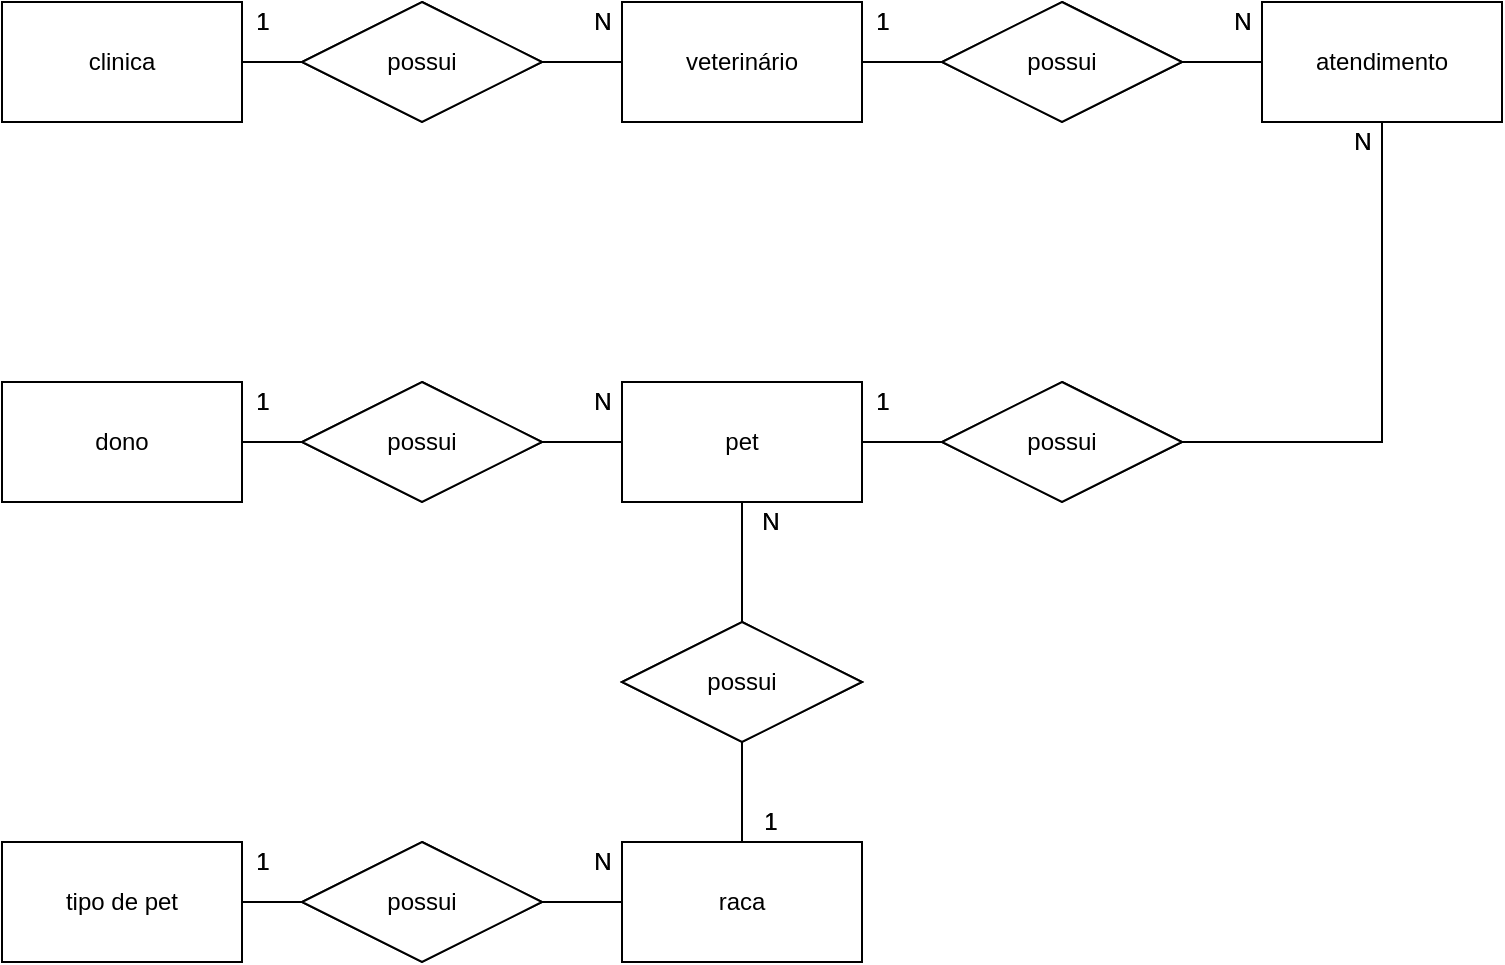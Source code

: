 <mxfile version="14.9.5" type="device" pages="2"><diagram id="a41SxuXv8bcoljL28kjd" name="conceitual"><mxGraphModel dx="868" dy="482" grid="1" gridSize="10" guides="1" tooltips="1" connect="1" arrows="1" fold="1" page="1" pageScale="1" pageWidth="827" pageHeight="1169" math="0" shadow="0"><root><mxCell id="0"/><mxCell id="1" parent="0"/><mxCell id="Oz_i-dEOAv4XKZyj8SQH-8" style="edgeStyle=orthogonalEdgeStyle;rounded=0;orthogonalLoop=1;jettySize=auto;html=1;entryX=0;entryY=0.5;entryDx=0;entryDy=0;endArrow=none;endFill=0;" parent="1" source="Oz_i-dEOAv4XKZyj8SQH-1" target="Oz_i-dEOAv4XKZyj8SQH-3" edge="1"><mxGeometry relative="1" as="geometry"/></mxCell><mxCell id="Oz_i-dEOAv4XKZyj8SQH-1" value="clinica" style="rounded=0;whiteSpace=wrap;html=1;" parent="1" vertex="1"><mxGeometry x="30" y="40" width="120" height="60" as="geometry"/></mxCell><mxCell id="Oz_i-dEOAv4XKZyj8SQH-10" style="edgeStyle=orthogonalEdgeStyle;rounded=0;orthogonalLoop=1;jettySize=auto;html=1;entryX=0;entryY=0.5;entryDx=0;entryDy=0;endArrow=none;endFill=0;" parent="1" source="Oz_i-dEOAv4XKZyj8SQH-2" target="Oz_i-dEOAv4XKZyj8SQH-6" edge="1"><mxGeometry relative="1" as="geometry"/></mxCell><mxCell id="Oz_i-dEOAv4XKZyj8SQH-2" value="veterinário" style="rounded=0;whiteSpace=wrap;html=1;" parent="1" vertex="1"><mxGeometry x="340" y="40" width="120" height="60" as="geometry"/></mxCell><mxCell id="Oz_i-dEOAv4XKZyj8SQH-9" style="edgeStyle=orthogonalEdgeStyle;rounded=0;orthogonalLoop=1;jettySize=auto;html=1;entryX=0;entryY=0.5;entryDx=0;entryDy=0;endArrow=none;endFill=0;" parent="1" source="Oz_i-dEOAv4XKZyj8SQH-3" target="Oz_i-dEOAv4XKZyj8SQH-2" edge="1"><mxGeometry relative="1" as="geometry"/></mxCell><mxCell id="Oz_i-dEOAv4XKZyj8SQH-3" value="possui" style="shape=rhombus;perimeter=rhombusPerimeter;whiteSpace=wrap;html=1;align=center;" parent="1" vertex="1"><mxGeometry x="180" y="40" width="120" height="60" as="geometry"/></mxCell><mxCell id="Oz_i-dEOAv4XKZyj8SQH-32" style="edgeStyle=orthogonalEdgeStyle;rounded=0;orthogonalLoop=1;jettySize=auto;html=1;entryX=1;entryY=0.5;entryDx=0;entryDy=0;endArrow=none;endFill=0;" parent="1" source="Oz_i-dEOAv4XKZyj8SQH-5" target="Oz_i-dEOAv4XKZyj8SQH-12" edge="1"><mxGeometry relative="1" as="geometry"><Array as="points"><mxPoint x="720" y="260"/></Array></mxGeometry></mxCell><mxCell id="Oz_i-dEOAv4XKZyj8SQH-5" value="atendimento" style="rounded=0;whiteSpace=wrap;html=1;" parent="1" vertex="1"><mxGeometry x="660" y="40" width="120" height="60" as="geometry"/></mxCell><mxCell id="Oz_i-dEOAv4XKZyj8SQH-11" style="edgeStyle=orthogonalEdgeStyle;rounded=0;orthogonalLoop=1;jettySize=auto;html=1;entryX=0;entryY=0.5;entryDx=0;entryDy=0;endArrow=none;endFill=0;" parent="1" source="Oz_i-dEOAv4XKZyj8SQH-6" target="Oz_i-dEOAv4XKZyj8SQH-5" edge="1"><mxGeometry relative="1" as="geometry"/></mxCell><mxCell id="Oz_i-dEOAv4XKZyj8SQH-6" value="possui" style="shape=rhombus;perimeter=rhombusPerimeter;whiteSpace=wrap;html=1;align=center;" parent="1" vertex="1"><mxGeometry x="500" y="40" width="120" height="60" as="geometry"/></mxCell><mxCell id="Oz_i-dEOAv4XKZyj8SQH-18" style="edgeStyle=orthogonalEdgeStyle;rounded=0;orthogonalLoop=1;jettySize=auto;html=1;entryX=1;entryY=0.5;entryDx=0;entryDy=0;endArrow=none;endFill=0;" parent="1" source="Oz_i-dEOAv4XKZyj8SQH-12" target="Oz_i-dEOAv4XKZyj8SQH-15" edge="1"><mxGeometry relative="1" as="geometry"/></mxCell><mxCell id="Oz_i-dEOAv4XKZyj8SQH-12" value="possui" style="shape=rhombus;perimeter=rhombusPerimeter;whiteSpace=wrap;html=1;align=center;" parent="1" vertex="1"><mxGeometry x="500" y="230" width="120" height="60" as="geometry"/></mxCell><mxCell id="Oz_i-dEOAv4XKZyj8SQH-19" style="edgeStyle=orthogonalEdgeStyle;rounded=0;orthogonalLoop=1;jettySize=auto;html=1;entryX=1;entryY=0.5;entryDx=0;entryDy=0;endArrow=none;endFill=0;" parent="1" source="Oz_i-dEOAv4XKZyj8SQH-15" target="Oz_i-dEOAv4XKZyj8SQH-17" edge="1"><mxGeometry relative="1" as="geometry"/></mxCell><mxCell id="Oz_i-dEOAv4XKZyj8SQH-31" style="edgeStyle=orthogonalEdgeStyle;rounded=0;orthogonalLoop=1;jettySize=auto;html=1;endArrow=none;endFill=0;" parent="1" source="Oz_i-dEOAv4XKZyj8SQH-15" target="Oz_i-dEOAv4XKZyj8SQH-21" edge="1"><mxGeometry relative="1" as="geometry"/></mxCell><mxCell id="Oz_i-dEOAv4XKZyj8SQH-15" value="pet" style="rounded=0;whiteSpace=wrap;html=1;" parent="1" vertex="1"><mxGeometry x="340" y="230" width="120" height="60" as="geometry"/></mxCell><mxCell id="Oz_i-dEOAv4XKZyj8SQH-16" value="dono" style="rounded=0;whiteSpace=wrap;html=1;" parent="1" vertex="1"><mxGeometry x="30" y="230" width="120" height="60" as="geometry"/></mxCell><mxCell id="Oz_i-dEOAv4XKZyj8SQH-20" value="" style="edgeStyle=orthogonalEdgeStyle;rounded=0;orthogonalLoop=1;jettySize=auto;html=1;endArrow=none;endFill=0;" parent="1" source="Oz_i-dEOAv4XKZyj8SQH-17" target="Oz_i-dEOAv4XKZyj8SQH-16" edge="1"><mxGeometry relative="1" as="geometry"/></mxCell><mxCell id="Oz_i-dEOAv4XKZyj8SQH-17" value="possui" style="shape=rhombus;perimeter=rhombusPerimeter;whiteSpace=wrap;html=1;align=center;" parent="1" vertex="1"><mxGeometry x="180" y="230" width="120" height="60" as="geometry"/></mxCell><mxCell id="Oz_i-dEOAv4XKZyj8SQH-24" style="edgeStyle=orthogonalEdgeStyle;rounded=0;orthogonalLoop=1;jettySize=auto;html=1;entryX=0.5;entryY=0;entryDx=0;entryDy=0;endArrow=none;endFill=0;" parent="1" source="Oz_i-dEOAv4XKZyj8SQH-21" target="Oz_i-dEOAv4XKZyj8SQH-23" edge="1"><mxGeometry relative="1" as="geometry"/></mxCell><mxCell id="Oz_i-dEOAv4XKZyj8SQH-21" value="possui" style="shape=rhombus;perimeter=rhombusPerimeter;whiteSpace=wrap;html=1;align=center;" parent="1" vertex="1"><mxGeometry x="340" y="350" width="120" height="60" as="geometry"/></mxCell><mxCell id="Oz_i-dEOAv4XKZyj8SQH-26" style="edgeStyle=orthogonalEdgeStyle;rounded=0;orthogonalLoop=1;jettySize=auto;html=1;entryX=1;entryY=0.5;entryDx=0;entryDy=0;endArrow=none;endFill=0;" parent="1" source="Oz_i-dEOAv4XKZyj8SQH-23" target="Oz_i-dEOAv4XKZyj8SQH-25" edge="1"><mxGeometry relative="1" as="geometry"/></mxCell><mxCell id="Oz_i-dEOAv4XKZyj8SQH-23" value="raca" style="rounded=0;whiteSpace=wrap;html=1;" parent="1" vertex="1"><mxGeometry x="340" y="460" width="120" height="60" as="geometry"/></mxCell><mxCell id="Oz_i-dEOAv4XKZyj8SQH-28" style="edgeStyle=orthogonalEdgeStyle;rounded=0;orthogonalLoop=1;jettySize=auto;html=1;entryX=1;entryY=0.5;entryDx=0;entryDy=0;endArrow=none;endFill=0;" parent="1" source="Oz_i-dEOAv4XKZyj8SQH-25" target="Oz_i-dEOAv4XKZyj8SQH-27" edge="1"><mxGeometry relative="1" as="geometry"/></mxCell><mxCell id="Oz_i-dEOAv4XKZyj8SQH-25" value="possui" style="shape=rhombus;perimeter=rhombusPerimeter;whiteSpace=wrap;html=1;align=center;" parent="1" vertex="1"><mxGeometry x="180" y="460" width="120" height="60" as="geometry"/></mxCell><mxCell id="Oz_i-dEOAv4XKZyj8SQH-27" value="tipo de pet" style="rounded=0;whiteSpace=wrap;html=1;" parent="1" vertex="1"><mxGeometry x="30" y="460" width="120" height="60" as="geometry"/></mxCell><mxCell id="Oz_i-dEOAv4XKZyj8SQH-29" value="1" style="text;html=1;align=center;verticalAlign=middle;resizable=0;points=[];autosize=1;strokeColor=none;" parent="1" vertex="1"><mxGeometry x="460" y="40" width="20" height="20" as="geometry"/></mxCell><mxCell id="Oz_i-dEOAv4XKZyj8SQH-30" value="N" style="text;html=1;align=center;verticalAlign=middle;resizable=0;points=[];autosize=1;strokeColor=none;" parent="1" vertex="1"><mxGeometry x="640" y="40" width="20" height="20" as="geometry"/></mxCell><mxCell id="Oz_i-dEOAv4XKZyj8SQH-33" value="1" style="text;html=1;align=center;verticalAlign=middle;resizable=0;points=[];autosize=1;strokeColor=none;" parent="1" vertex="1"><mxGeometry x="460" y="230" width="20" height="20" as="geometry"/></mxCell><mxCell id="Oz_i-dEOAv4XKZyj8SQH-34" value="N" style="text;html=1;align=center;verticalAlign=middle;resizable=0;points=[];autosize=1;strokeColor=none;" parent="1" vertex="1"><mxGeometry x="700" y="100" width="20" height="20" as="geometry"/></mxCell><mxCell id="Oz_i-dEOAv4XKZyj8SQH-35" value="1" style="text;html=1;align=center;verticalAlign=middle;resizable=0;points=[];autosize=1;strokeColor=none;" parent="1" vertex="1"><mxGeometry x="150" y="40" width="20" height="20" as="geometry"/></mxCell><mxCell id="Oz_i-dEOAv4XKZyj8SQH-36" value="N" style="text;html=1;align=center;verticalAlign=middle;resizable=0;points=[];autosize=1;strokeColor=none;" parent="1" vertex="1"><mxGeometry x="320" y="40" width="20" height="20" as="geometry"/></mxCell><mxCell id="Oz_i-dEOAv4XKZyj8SQH-37" value="1" style="text;html=1;align=center;verticalAlign=middle;resizable=0;points=[];autosize=1;strokeColor=none;" parent="1" vertex="1"><mxGeometry x="150" y="230" width="20" height="20" as="geometry"/></mxCell><mxCell id="Oz_i-dEOAv4XKZyj8SQH-38" value="N" style="text;html=1;align=center;verticalAlign=middle;resizable=0;points=[];autosize=1;strokeColor=none;" parent="1" vertex="1"><mxGeometry x="320" y="230" width="20" height="20" as="geometry"/></mxCell><mxCell id="Oz_i-dEOAv4XKZyj8SQH-39" value="N" style="text;html=1;align=center;verticalAlign=middle;resizable=0;points=[];autosize=1;strokeColor=none;" parent="1" vertex="1"><mxGeometry x="404" y="290" width="20" height="20" as="geometry"/></mxCell><mxCell id="Oz_i-dEOAv4XKZyj8SQH-40" value="1" style="text;html=1;align=center;verticalAlign=middle;resizable=0;points=[];autosize=1;strokeColor=none;" parent="1" vertex="1"><mxGeometry x="404" y="440" width="20" height="20" as="geometry"/></mxCell><mxCell id="Oz_i-dEOAv4XKZyj8SQH-41" value="1" style="text;html=1;align=center;verticalAlign=middle;resizable=0;points=[];autosize=1;strokeColor=none;" parent="1" vertex="1"><mxGeometry x="150" y="460" width="20" height="20" as="geometry"/></mxCell><mxCell id="Oz_i-dEOAv4XKZyj8SQH-42" value="N" style="text;html=1;align=center;verticalAlign=middle;resizable=0;points=[];autosize=1;strokeColor=none;" parent="1" vertex="1"><mxGeometry x="320" y="460" width="20" height="20" as="geometry"/></mxCell><mxCell id="Oz_i-dEOAv4XKZyj8SQH-43" style="edgeStyle=orthogonalEdgeStyle;rounded=0;orthogonalLoop=1;jettySize=auto;html=1;entryX=0;entryY=0.5;entryDx=0;entryDy=0;endArrow=none;endFill=0;" parent="1" source="Oz_i-dEOAv4XKZyj8SQH-44" target="Oz_i-dEOAv4XKZyj8SQH-48" edge="1"><mxGeometry relative="1" as="geometry"/></mxCell><mxCell id="Oz_i-dEOAv4XKZyj8SQH-44" value="clinica" style="rounded=0;whiteSpace=wrap;html=1;" parent="1" vertex="1"><mxGeometry x="30" y="40" width="120" height="60" as="geometry"/></mxCell><mxCell id="Oz_i-dEOAv4XKZyj8SQH-45" style="edgeStyle=orthogonalEdgeStyle;rounded=0;orthogonalLoop=1;jettySize=auto;html=1;entryX=0;entryY=0.5;entryDx=0;entryDy=0;endArrow=none;endFill=0;" parent="1" source="Oz_i-dEOAv4XKZyj8SQH-46" target="Oz_i-dEOAv4XKZyj8SQH-52" edge="1"><mxGeometry relative="1" as="geometry"/></mxCell><mxCell id="Oz_i-dEOAv4XKZyj8SQH-46" value="veterinário" style="rounded=0;whiteSpace=wrap;html=1;" parent="1" vertex="1"><mxGeometry x="340" y="40" width="120" height="60" as="geometry"/></mxCell><mxCell id="Oz_i-dEOAv4XKZyj8SQH-47" style="edgeStyle=orthogonalEdgeStyle;rounded=0;orthogonalLoop=1;jettySize=auto;html=1;entryX=0;entryY=0.5;entryDx=0;entryDy=0;endArrow=none;endFill=0;" parent="1" source="Oz_i-dEOAv4XKZyj8SQH-48" target="Oz_i-dEOAv4XKZyj8SQH-46" edge="1"><mxGeometry relative="1" as="geometry"/></mxCell><mxCell id="Oz_i-dEOAv4XKZyj8SQH-48" value="possui" style="shape=rhombus;perimeter=rhombusPerimeter;whiteSpace=wrap;html=1;align=center;" parent="1" vertex="1"><mxGeometry x="180" y="40" width="120" height="60" as="geometry"/></mxCell><mxCell id="Oz_i-dEOAv4XKZyj8SQH-49" style="edgeStyle=orthogonalEdgeStyle;rounded=0;orthogonalLoop=1;jettySize=auto;html=1;entryX=1;entryY=0.5;entryDx=0;entryDy=0;endArrow=none;endFill=0;" parent="1" source="Oz_i-dEOAv4XKZyj8SQH-50" target="Oz_i-dEOAv4XKZyj8SQH-54" edge="1"><mxGeometry relative="1" as="geometry"><Array as="points"><mxPoint x="720" y="260"/></Array></mxGeometry></mxCell><mxCell id="Oz_i-dEOAv4XKZyj8SQH-50" value="atendimento" style="rounded=0;whiteSpace=wrap;html=1;" parent="1" vertex="1"><mxGeometry x="660" y="40" width="120" height="60" as="geometry"/></mxCell><mxCell id="Oz_i-dEOAv4XKZyj8SQH-51" style="edgeStyle=orthogonalEdgeStyle;rounded=0;orthogonalLoop=1;jettySize=auto;html=1;entryX=0;entryY=0.5;entryDx=0;entryDy=0;endArrow=none;endFill=0;" parent="1" source="Oz_i-dEOAv4XKZyj8SQH-52" target="Oz_i-dEOAv4XKZyj8SQH-50" edge="1"><mxGeometry relative="1" as="geometry"/></mxCell><mxCell id="Oz_i-dEOAv4XKZyj8SQH-52" value="possui" style="shape=rhombus;perimeter=rhombusPerimeter;whiteSpace=wrap;html=1;align=center;" parent="1" vertex="1"><mxGeometry x="500" y="40" width="120" height="60" as="geometry"/></mxCell><mxCell id="Oz_i-dEOAv4XKZyj8SQH-53" style="edgeStyle=orthogonalEdgeStyle;rounded=0;orthogonalLoop=1;jettySize=auto;html=1;entryX=1;entryY=0.5;entryDx=0;entryDy=0;endArrow=none;endFill=0;" parent="1" source="Oz_i-dEOAv4XKZyj8SQH-54" target="Oz_i-dEOAv4XKZyj8SQH-57" edge="1"><mxGeometry relative="1" as="geometry"/></mxCell><mxCell id="Oz_i-dEOAv4XKZyj8SQH-54" value="possui" style="shape=rhombus;perimeter=rhombusPerimeter;whiteSpace=wrap;html=1;align=center;" parent="1" vertex="1"><mxGeometry x="500" y="230" width="120" height="60" as="geometry"/></mxCell><mxCell id="Oz_i-dEOAv4XKZyj8SQH-55" style="edgeStyle=orthogonalEdgeStyle;rounded=0;orthogonalLoop=1;jettySize=auto;html=1;entryX=1;entryY=0.5;entryDx=0;entryDy=0;endArrow=none;endFill=0;" parent="1" source="Oz_i-dEOAv4XKZyj8SQH-57" target="Oz_i-dEOAv4XKZyj8SQH-60" edge="1"><mxGeometry relative="1" as="geometry"/></mxCell><mxCell id="Oz_i-dEOAv4XKZyj8SQH-56" style="edgeStyle=orthogonalEdgeStyle;rounded=0;orthogonalLoop=1;jettySize=auto;html=1;endArrow=none;endFill=0;" parent="1" source="Oz_i-dEOAv4XKZyj8SQH-57" target="Oz_i-dEOAv4XKZyj8SQH-62" edge="1"><mxGeometry relative="1" as="geometry"/></mxCell><mxCell id="Oz_i-dEOAv4XKZyj8SQH-57" value="pet" style="rounded=0;whiteSpace=wrap;html=1;" parent="1" vertex="1"><mxGeometry x="340" y="230" width="120" height="60" as="geometry"/></mxCell><mxCell id="Oz_i-dEOAv4XKZyj8SQH-58" value="dono" style="rounded=0;whiteSpace=wrap;html=1;" parent="1" vertex="1"><mxGeometry x="30" y="230" width="120" height="60" as="geometry"/></mxCell><mxCell id="Oz_i-dEOAv4XKZyj8SQH-59" value="" style="edgeStyle=orthogonalEdgeStyle;rounded=0;orthogonalLoop=1;jettySize=auto;html=1;endArrow=none;endFill=0;" parent="1" source="Oz_i-dEOAv4XKZyj8SQH-60" target="Oz_i-dEOAv4XKZyj8SQH-58" edge="1"><mxGeometry relative="1" as="geometry"/></mxCell><mxCell id="Oz_i-dEOAv4XKZyj8SQH-60" value="possui" style="shape=rhombus;perimeter=rhombusPerimeter;whiteSpace=wrap;html=1;align=center;" parent="1" vertex="1"><mxGeometry x="180" y="230" width="120" height="60" as="geometry"/></mxCell><mxCell id="Oz_i-dEOAv4XKZyj8SQH-61" style="edgeStyle=orthogonalEdgeStyle;rounded=0;orthogonalLoop=1;jettySize=auto;html=1;entryX=0.5;entryY=0;entryDx=0;entryDy=0;endArrow=none;endFill=0;" parent="1" source="Oz_i-dEOAv4XKZyj8SQH-62" target="Oz_i-dEOAv4XKZyj8SQH-64" edge="1"><mxGeometry relative="1" as="geometry"/></mxCell><mxCell id="Oz_i-dEOAv4XKZyj8SQH-62" value="possui" style="shape=rhombus;perimeter=rhombusPerimeter;whiteSpace=wrap;html=1;align=center;" parent="1" vertex="1"><mxGeometry x="340" y="350" width="120" height="60" as="geometry"/></mxCell><mxCell id="Oz_i-dEOAv4XKZyj8SQH-63" style="edgeStyle=orthogonalEdgeStyle;rounded=0;orthogonalLoop=1;jettySize=auto;html=1;entryX=1;entryY=0.5;entryDx=0;entryDy=0;endArrow=none;endFill=0;" parent="1" source="Oz_i-dEOAv4XKZyj8SQH-64" target="Oz_i-dEOAv4XKZyj8SQH-66" edge="1"><mxGeometry relative="1" as="geometry"/></mxCell><mxCell id="Oz_i-dEOAv4XKZyj8SQH-64" value="raca" style="rounded=0;whiteSpace=wrap;html=1;" parent="1" vertex="1"><mxGeometry x="340" y="460" width="120" height="60" as="geometry"/></mxCell><mxCell id="Oz_i-dEOAv4XKZyj8SQH-65" style="edgeStyle=orthogonalEdgeStyle;rounded=0;orthogonalLoop=1;jettySize=auto;html=1;entryX=1;entryY=0.5;entryDx=0;entryDy=0;endArrow=none;endFill=0;" parent="1" source="Oz_i-dEOAv4XKZyj8SQH-66" target="Oz_i-dEOAv4XKZyj8SQH-67" edge="1"><mxGeometry relative="1" as="geometry"/></mxCell><mxCell id="Oz_i-dEOAv4XKZyj8SQH-66" value="possui" style="shape=rhombus;perimeter=rhombusPerimeter;whiteSpace=wrap;html=1;align=center;" parent="1" vertex="1"><mxGeometry x="180" y="460" width="120" height="60" as="geometry"/></mxCell><mxCell id="Oz_i-dEOAv4XKZyj8SQH-67" value="tipo de pet" style="rounded=0;whiteSpace=wrap;html=1;" parent="1" vertex="1"><mxGeometry x="30" y="460" width="120" height="60" as="geometry"/></mxCell><mxCell id="Oz_i-dEOAv4XKZyj8SQH-68" value="1" style="text;html=1;align=center;verticalAlign=middle;resizable=0;points=[];autosize=1;strokeColor=none;" parent="1" vertex="1"><mxGeometry x="460" y="40" width="20" height="20" as="geometry"/></mxCell><mxCell id="Oz_i-dEOAv4XKZyj8SQH-69" value="N" style="text;html=1;align=center;verticalAlign=middle;resizable=0;points=[];autosize=1;strokeColor=none;" parent="1" vertex="1"><mxGeometry x="640" y="40" width="20" height="20" as="geometry"/></mxCell><mxCell id="Oz_i-dEOAv4XKZyj8SQH-70" value="1" style="text;html=1;align=center;verticalAlign=middle;resizable=0;points=[];autosize=1;strokeColor=none;" parent="1" vertex="1"><mxGeometry x="460" y="230" width="20" height="20" as="geometry"/></mxCell><mxCell id="Oz_i-dEOAv4XKZyj8SQH-71" value="N" style="text;html=1;align=center;verticalAlign=middle;resizable=0;points=[];autosize=1;strokeColor=none;" parent="1" vertex="1"><mxGeometry x="700" y="100" width="20" height="20" as="geometry"/></mxCell><mxCell id="Oz_i-dEOAv4XKZyj8SQH-72" value="1" style="text;html=1;align=center;verticalAlign=middle;resizable=0;points=[];autosize=1;strokeColor=none;" parent="1" vertex="1"><mxGeometry x="150" y="40" width="20" height="20" as="geometry"/></mxCell><mxCell id="Oz_i-dEOAv4XKZyj8SQH-73" value="N" style="text;html=1;align=center;verticalAlign=middle;resizable=0;points=[];autosize=1;strokeColor=none;" parent="1" vertex="1"><mxGeometry x="320" y="40" width="20" height="20" as="geometry"/></mxCell><mxCell id="Oz_i-dEOAv4XKZyj8SQH-74" value="1" style="text;html=1;align=center;verticalAlign=middle;resizable=0;points=[];autosize=1;strokeColor=none;" parent="1" vertex="1"><mxGeometry x="150" y="230" width="20" height="20" as="geometry"/></mxCell><mxCell id="Oz_i-dEOAv4XKZyj8SQH-75" value="N" style="text;html=1;align=center;verticalAlign=middle;resizable=0;points=[];autosize=1;strokeColor=none;" parent="1" vertex="1"><mxGeometry x="320" y="230" width="20" height="20" as="geometry"/></mxCell><mxCell id="Oz_i-dEOAv4XKZyj8SQH-76" value="N" style="text;html=1;align=center;verticalAlign=middle;resizable=0;points=[];autosize=1;strokeColor=none;" parent="1" vertex="1"><mxGeometry x="404" y="290" width="20" height="20" as="geometry"/></mxCell><mxCell id="Oz_i-dEOAv4XKZyj8SQH-77" value="1" style="text;html=1;align=center;verticalAlign=middle;resizable=0;points=[];autosize=1;strokeColor=none;" parent="1" vertex="1"><mxGeometry x="404" y="440" width="20" height="20" as="geometry"/></mxCell><mxCell id="Oz_i-dEOAv4XKZyj8SQH-78" value="1" style="text;html=1;align=center;verticalAlign=middle;resizable=0;points=[];autosize=1;strokeColor=none;" parent="1" vertex="1"><mxGeometry x="150" y="460" width="20" height="20" as="geometry"/></mxCell><mxCell id="Oz_i-dEOAv4XKZyj8SQH-79" value="N" style="text;html=1;align=center;verticalAlign=middle;resizable=0;points=[];autosize=1;strokeColor=none;" parent="1" vertex="1"><mxGeometry x="320" y="460" width="20" height="20" as="geometry"/></mxCell></root></mxGraphModel></diagram><diagram id="z09bzMYUCkzTMWzdx9R5" name="logico"><mxGraphModel dx="868" dy="425" grid="1" gridSize="10" guides="1" tooltips="1" connect="1" arrows="1" fold="1" page="1" pageScale="1" pageWidth="827" pageHeight="1169" math="0" shadow="0"><root><mxCell id="h-WPEIUoy2Hi21PXjyV_-0"/><mxCell id="h-WPEIUoy2Hi21PXjyV_-1" parent="h-WPEIUoy2Hi21PXjyV_-0"/><mxCell id="jGlfLgN6GwUkSBKeSWXJ-0" value="Clinica" style="shape=table;startSize=30;container=1;collapsible=1;childLayout=tableLayout;fixedRows=1;rowLines=0;fontStyle=1;align=center;resizeLast=1;" vertex="1" parent="h-WPEIUoy2Hi21PXjyV_-1"><mxGeometry x="80" y="80" width="180" height="120" as="geometry"/></mxCell><mxCell id="jGlfLgN6GwUkSBKeSWXJ-1" value="" style="shape=partialRectangle;collapsible=0;dropTarget=0;pointerEvents=0;fillColor=none;top=0;left=0;bottom=1;right=0;points=[[0,0.5],[1,0.5]];portConstraint=eastwest;" vertex="1" parent="jGlfLgN6GwUkSBKeSWXJ-0"><mxGeometry y="30" width="180" height="30" as="geometry"/></mxCell><mxCell id="jGlfLgN6GwUkSBKeSWXJ-2" value="PK" style="shape=partialRectangle;connectable=0;fillColor=none;top=0;left=0;bottom=0;right=0;fontStyle=1;overflow=hidden;" vertex="1" parent="jGlfLgN6GwUkSBKeSWXJ-1"><mxGeometry width="30" height="30" as="geometry"/></mxCell><mxCell id="jGlfLgN6GwUkSBKeSWXJ-3" value="IdClinica" style="shape=partialRectangle;connectable=0;fillColor=none;top=0;left=0;bottom=0;right=0;align=left;spacingLeft=6;fontStyle=5;overflow=hidden;" vertex="1" parent="jGlfLgN6GwUkSBKeSWXJ-1"><mxGeometry x="30" width="150" height="30" as="geometry"/></mxCell><mxCell id="jGlfLgN6GwUkSBKeSWXJ-4" value="" style="shape=partialRectangle;collapsible=0;dropTarget=0;pointerEvents=0;fillColor=none;top=0;left=0;bottom=0;right=0;points=[[0,0.5],[1,0.5]];portConstraint=eastwest;" vertex="1" parent="jGlfLgN6GwUkSBKeSWXJ-0"><mxGeometry y="60" width="180" height="30" as="geometry"/></mxCell><mxCell id="jGlfLgN6GwUkSBKeSWXJ-5" value="" style="shape=partialRectangle;connectable=0;fillColor=none;top=0;left=0;bottom=0;right=0;editable=1;overflow=hidden;" vertex="1" parent="jGlfLgN6GwUkSBKeSWXJ-4"><mxGeometry width="30" height="30" as="geometry"/></mxCell><mxCell id="jGlfLgN6GwUkSBKeSWXJ-6" value="NomeClinica" style="shape=partialRectangle;connectable=0;fillColor=none;top=0;left=0;bottom=0;right=0;align=left;spacingLeft=6;overflow=hidden;" vertex="1" parent="jGlfLgN6GwUkSBKeSWXJ-4"><mxGeometry x="30" width="150" height="30" as="geometry"/></mxCell><mxCell id="wVZ4HqmwQgtcXn8jSJYv-0" value="Veterinario" style="shape=table;startSize=30;container=1;collapsible=1;childLayout=tableLayout;fixedRows=1;rowLines=0;fontStyle=1;align=center;resizeLast=1;" vertex="1" parent="h-WPEIUoy2Hi21PXjyV_-1"><mxGeometry x="323.5" y="80" width="180" height="130" as="geometry"/></mxCell><mxCell id="wVZ4HqmwQgtcXn8jSJYv-1" value="" style="shape=partialRectangle;collapsible=0;dropTarget=0;pointerEvents=0;fillColor=none;top=0;left=0;bottom=0;right=0;points=[[0,0.5],[1,0.5]];portConstraint=eastwest;" vertex="1" parent="wVZ4HqmwQgtcXn8jSJYv-0"><mxGeometry y="30" width="180" height="30" as="geometry"/></mxCell><mxCell id="wVZ4HqmwQgtcXn8jSJYv-2" value="PK" style="shape=partialRectangle;connectable=0;fillColor=none;top=0;left=0;bottom=0;right=0;fontStyle=1;overflow=hidden;" vertex="1" parent="wVZ4HqmwQgtcXn8jSJYv-1"><mxGeometry width="60" height="30" as="geometry"/></mxCell><mxCell id="wVZ4HqmwQgtcXn8jSJYv-3" value="IdVeterinario" style="shape=partialRectangle;connectable=0;fillColor=none;top=0;left=0;bottom=0;right=0;align=left;spacingLeft=6;fontStyle=5;overflow=hidden;" vertex="1" parent="wVZ4HqmwQgtcXn8jSJYv-1"><mxGeometry x="60" width="120" height="30" as="geometry"/></mxCell><mxCell id="wVZ4HqmwQgtcXn8jSJYv-4" value="" style="shape=partialRectangle;collapsible=0;dropTarget=0;pointerEvents=0;fillColor=none;top=0;left=0;bottom=1;right=0;points=[[0,0.5],[1,0.5]];portConstraint=eastwest;" vertex="1" parent="wVZ4HqmwQgtcXn8jSJYv-0"><mxGeometry y="60" width="180" height="30" as="geometry"/></mxCell><mxCell id="wVZ4HqmwQgtcXn8jSJYv-5" value="FK" style="shape=partialRectangle;connectable=0;fillColor=none;top=0;left=0;bottom=0;right=0;fontStyle=1;overflow=hidden;" vertex="1" parent="wVZ4HqmwQgtcXn8jSJYv-4"><mxGeometry width="60" height="30" as="geometry"/></mxCell><mxCell id="wVZ4HqmwQgtcXn8jSJYv-6" value="IdClinica" style="shape=partialRectangle;connectable=0;fillColor=none;top=0;left=0;bottom=0;right=0;align=left;spacingLeft=6;fontStyle=5;overflow=hidden;" vertex="1" parent="wVZ4HqmwQgtcXn8jSJYv-4"><mxGeometry x="60" width="120" height="30" as="geometry"/></mxCell><mxCell id="wVZ4HqmwQgtcXn8jSJYv-7" value="" style="shape=partialRectangle;collapsible=0;dropTarget=0;pointerEvents=0;fillColor=none;top=0;left=0;bottom=0;right=0;points=[[0,0.5],[1,0.5]];portConstraint=eastwest;" vertex="1" parent="wVZ4HqmwQgtcXn8jSJYv-0"><mxGeometry y="90" width="180" height="30" as="geometry"/></mxCell><mxCell id="wVZ4HqmwQgtcXn8jSJYv-8" value="" style="shape=partialRectangle;connectable=0;fillColor=none;top=0;left=0;bottom=0;right=0;editable=1;overflow=hidden;" vertex="1" parent="wVZ4HqmwQgtcXn8jSJYv-7"><mxGeometry width="60" height="30" as="geometry"/></mxCell><mxCell id="wVZ4HqmwQgtcXn8jSJYv-9" value="NomeVeterinario" style="shape=partialRectangle;connectable=0;fillColor=none;top=0;left=0;bottom=0;right=0;align=left;spacingLeft=6;overflow=hidden;" vertex="1" parent="wVZ4HqmwQgtcXn8jSJYv-7"><mxGeometry x="60" width="120" height="30" as="geometry"/></mxCell><mxCell id="QU08caqSMskTeSQu1xPP-0" value="Atendimento" style="shape=table;startSize=30;container=1;collapsible=1;childLayout=tableLayout;fixedRows=1;rowLines=0;fontStyle=1;align=center;resizeLast=1;" vertex="1" parent="h-WPEIUoy2Hi21PXjyV_-1"><mxGeometry x="570" y="210" width="180" height="180" as="geometry"/></mxCell><mxCell id="QU08caqSMskTeSQu1xPP-1" value="" style="shape=partialRectangle;collapsible=0;dropTarget=0;pointerEvents=0;fillColor=none;top=0;left=0;bottom=0;right=0;points=[[0,0.5],[1,0.5]];portConstraint=eastwest;" vertex="1" parent="QU08caqSMskTeSQu1xPP-0"><mxGeometry y="30" width="180" height="30" as="geometry"/></mxCell><mxCell id="QU08caqSMskTeSQu1xPP-2" value="PK" style="shape=partialRectangle;connectable=0;fillColor=none;top=0;left=0;bottom=0;right=0;fontStyle=1;overflow=hidden;" vertex="1" parent="QU08caqSMskTeSQu1xPP-1"><mxGeometry width="60" height="30" as="geometry"/></mxCell><mxCell id="QU08caqSMskTeSQu1xPP-3" value="IdAtendimento" style="shape=partialRectangle;connectable=0;fillColor=none;top=0;left=0;bottom=0;right=0;align=left;spacingLeft=6;fontStyle=5;overflow=hidden;" vertex="1" parent="QU08caqSMskTeSQu1xPP-1"><mxGeometry x="60" width="120" height="30" as="geometry"/></mxCell><mxCell id="BayyQ39PSj7phCpDJmU0-1" value="" style="shape=partialRectangle;collapsible=0;dropTarget=0;pointerEvents=0;fillColor=none;top=0;left=0;bottom=0;right=0;points=[[0,0.5],[1,0.5]];portConstraint=eastwest;" vertex="1" parent="QU08caqSMskTeSQu1xPP-0"><mxGeometry y="60" width="180" height="30" as="geometry"/></mxCell><mxCell id="BayyQ39PSj7phCpDJmU0-2" value="FK" style="shape=partialRectangle;connectable=0;fillColor=none;top=0;left=0;bottom=0;right=0;fontStyle=1;overflow=hidden;" vertex="1" parent="BayyQ39PSj7phCpDJmU0-1"><mxGeometry width="60" height="30" as="geometry"/></mxCell><mxCell id="BayyQ39PSj7phCpDJmU0-3" value="IdPet" style="shape=partialRectangle;connectable=0;fillColor=none;top=0;left=0;bottom=0;right=0;align=left;spacingLeft=6;fontStyle=1;overflow=hidden;" vertex="1" parent="BayyQ39PSj7phCpDJmU0-1"><mxGeometry x="60" width="120" height="30" as="geometry"/></mxCell><mxCell id="QU08caqSMskTeSQu1xPP-4" value="" style="shape=partialRectangle;collapsible=0;dropTarget=0;pointerEvents=0;fillColor=none;top=0;left=0;bottom=1;right=0;points=[[0,0.5],[1,0.5]];portConstraint=eastwest;" vertex="1" parent="QU08caqSMskTeSQu1xPP-0"><mxGeometry y="90" width="180" height="30" as="geometry"/></mxCell><mxCell id="QU08caqSMskTeSQu1xPP-5" value="FK" style="shape=partialRectangle;connectable=0;fillColor=none;top=0;left=0;bottom=0;right=0;fontStyle=1;overflow=hidden;" vertex="1" parent="QU08caqSMskTeSQu1xPP-4"><mxGeometry width="60" height="30" as="geometry"/></mxCell><mxCell id="QU08caqSMskTeSQu1xPP-6" value="IdVeterinario" style="shape=partialRectangle;connectable=0;fillColor=none;top=0;left=0;bottom=0;right=0;align=left;spacingLeft=6;fontStyle=5;overflow=hidden;" vertex="1" parent="QU08caqSMskTeSQu1xPP-4"><mxGeometry x="60" width="120" height="30" as="geometry"/></mxCell><mxCell id="QU08caqSMskTeSQu1xPP-7" value="" style="shape=partialRectangle;collapsible=0;dropTarget=0;pointerEvents=0;fillColor=none;top=0;left=0;bottom=0;right=0;points=[[0,0.5],[1,0.5]];portConstraint=eastwest;" vertex="1" parent="QU08caqSMskTeSQu1xPP-0"><mxGeometry y="120" width="180" height="30" as="geometry"/></mxCell><mxCell id="QU08caqSMskTeSQu1xPP-8" value="" style="shape=partialRectangle;connectable=0;fillColor=none;top=0;left=0;bottom=0;right=0;editable=1;overflow=hidden;" vertex="1" parent="QU08caqSMskTeSQu1xPP-7"><mxGeometry width="60" height="30" as="geometry"/></mxCell><mxCell id="QU08caqSMskTeSQu1xPP-9" value="NumeroAtendimento" style="shape=partialRectangle;connectable=0;fillColor=none;top=0;left=0;bottom=0;right=0;align=left;spacingLeft=6;overflow=hidden;" vertex="1" parent="QU08caqSMskTeSQu1xPP-7"><mxGeometry x="60" width="120" height="30" as="geometry"/></mxCell><mxCell id="QU08caqSMskTeSQu1xPP-10" value="" style="shape=partialRectangle;collapsible=0;dropTarget=0;pointerEvents=0;fillColor=none;top=0;left=0;bottom=0;right=0;points=[[0,0.5],[1,0.5]];portConstraint=eastwest;" vertex="1" parent="QU08caqSMskTeSQu1xPP-0"><mxGeometry y="150" width="180" height="30" as="geometry"/></mxCell><mxCell id="QU08caqSMskTeSQu1xPP-11" value="" style="shape=partialRectangle;connectable=0;fillColor=none;top=0;left=0;bottom=0;right=0;editable=1;overflow=hidden;" vertex="1" parent="QU08caqSMskTeSQu1xPP-10"><mxGeometry width="60" height="30" as="geometry"/></mxCell><mxCell id="QU08caqSMskTeSQu1xPP-12" value="DataAtendimento" style="shape=partialRectangle;connectable=0;fillColor=none;top=0;left=0;bottom=0;right=0;align=left;spacingLeft=6;overflow=hidden;" vertex="1" parent="QU08caqSMskTeSQu1xPP-10"><mxGeometry x="60" width="120" height="30" as="geometry"/></mxCell><mxCell id="in4_TQ0u0e1HYYABKwlA-0" value="Pet" style="shape=table;startSize=30;container=1;collapsible=1;childLayout=tableLayout;fixedRows=1;rowLines=0;fontStyle=1;align=center;resizeLast=1;" vertex="1" parent="h-WPEIUoy2Hi21PXjyV_-1"><mxGeometry x="324" y="320" width="180" height="120" as="geometry"/></mxCell><mxCell id="in4_TQ0u0e1HYYABKwlA-1" value="" style="shape=partialRectangle;collapsible=0;dropTarget=0;pointerEvents=0;fillColor=none;top=0;left=0;bottom=0;right=0;points=[[0,0.5],[1,0.5]];portConstraint=eastwest;" vertex="1" parent="in4_TQ0u0e1HYYABKwlA-0"><mxGeometry y="30" width="180" height="30" as="geometry"/></mxCell><mxCell id="in4_TQ0u0e1HYYABKwlA-2" value="PK" style="shape=partialRectangle;connectable=0;fillColor=none;top=0;left=0;bottom=0;right=0;fontStyle=1;overflow=hidden;" vertex="1" parent="in4_TQ0u0e1HYYABKwlA-1"><mxGeometry width="60" height="30" as="geometry"/></mxCell><mxCell id="in4_TQ0u0e1HYYABKwlA-3" value="IdPet" style="shape=partialRectangle;connectable=0;fillColor=none;top=0;left=0;bottom=0;right=0;align=left;spacingLeft=6;fontStyle=5;overflow=hidden;" vertex="1" parent="in4_TQ0u0e1HYYABKwlA-1"><mxGeometry x="60" width="120" height="30" as="geometry"/></mxCell><mxCell id="in4_TQ0u0e1HYYABKwlA-4" value="" style="shape=partialRectangle;collapsible=0;dropTarget=0;pointerEvents=0;fillColor=none;top=0;left=0;bottom=1;right=0;points=[[0,0.5],[1,0.5]];portConstraint=eastwest;" vertex="1" parent="in4_TQ0u0e1HYYABKwlA-0"><mxGeometry y="60" width="180" height="30" as="geometry"/></mxCell><mxCell id="in4_TQ0u0e1HYYABKwlA-5" value="FK" style="shape=partialRectangle;connectable=0;fillColor=none;top=0;left=0;bottom=0;right=0;fontStyle=1;overflow=hidden;" vertex="1" parent="in4_TQ0u0e1HYYABKwlA-4"><mxGeometry width="60" height="30" as="geometry"/></mxCell><mxCell id="in4_TQ0u0e1HYYABKwlA-6" value="IdDono" style="shape=partialRectangle;connectable=0;fillColor=none;top=0;left=0;bottom=0;right=0;align=left;spacingLeft=6;fontStyle=5;overflow=hidden;" vertex="1" parent="in4_TQ0u0e1HYYABKwlA-4"><mxGeometry x="60" width="120" height="30" as="geometry"/></mxCell><mxCell id="in4_TQ0u0e1HYYABKwlA-7" value="" style="shape=partialRectangle;collapsible=0;dropTarget=0;pointerEvents=0;fillColor=none;top=0;left=0;bottom=0;right=0;points=[[0,0.5],[1,0.5]];portConstraint=eastwest;" vertex="1" parent="in4_TQ0u0e1HYYABKwlA-0"><mxGeometry y="90" width="180" height="30" as="geometry"/></mxCell><mxCell id="in4_TQ0u0e1HYYABKwlA-8" value="" style="shape=partialRectangle;connectable=0;fillColor=none;top=0;left=0;bottom=0;right=0;editable=1;overflow=hidden;" vertex="1" parent="in4_TQ0u0e1HYYABKwlA-7"><mxGeometry width="60" height="30" as="geometry"/></mxCell><mxCell id="in4_TQ0u0e1HYYABKwlA-9" value="NomePet" style="shape=partialRectangle;connectable=0;fillColor=none;top=0;left=0;bottom=0;right=0;align=left;spacingLeft=6;overflow=hidden;" vertex="1" parent="in4_TQ0u0e1HYYABKwlA-7"><mxGeometry x="60" width="120" height="30" as="geometry"/></mxCell><mxCell id="W7gyqMgLQ9Sn4asv_Vf0-0" value="Raca" style="shape=table;startSize=30;container=1;collapsible=1;childLayout=tableLayout;fixedRows=1;rowLines=0;fontStyle=1;align=center;resizeLast=1;" vertex="1" parent="h-WPEIUoy2Hi21PXjyV_-1"><mxGeometry x="324" y="530" width="180" height="130" as="geometry"/></mxCell><mxCell id="W7gyqMgLQ9Sn4asv_Vf0-1" value="" style="shape=partialRectangle;collapsible=0;dropTarget=0;pointerEvents=0;fillColor=none;top=0;left=0;bottom=0;right=0;points=[[0,0.5],[1,0.5]];portConstraint=eastwest;" vertex="1" parent="W7gyqMgLQ9Sn4asv_Vf0-0"><mxGeometry y="30" width="180" height="30" as="geometry"/></mxCell><mxCell id="W7gyqMgLQ9Sn4asv_Vf0-2" value="PK" style="shape=partialRectangle;connectable=0;fillColor=none;top=0;left=0;bottom=0;right=0;fontStyle=1;overflow=hidden;" vertex="1" parent="W7gyqMgLQ9Sn4asv_Vf0-1"><mxGeometry width="60" height="30" as="geometry"/></mxCell><mxCell id="W7gyqMgLQ9Sn4asv_Vf0-3" value="IdRaca" style="shape=partialRectangle;connectable=0;fillColor=none;top=0;left=0;bottom=0;right=0;align=left;spacingLeft=6;fontStyle=5;overflow=hidden;" vertex="1" parent="W7gyqMgLQ9Sn4asv_Vf0-1"><mxGeometry x="60" width="120" height="30" as="geometry"/></mxCell><mxCell id="W7gyqMgLQ9Sn4asv_Vf0-4" value="" style="shape=partialRectangle;collapsible=0;dropTarget=0;pointerEvents=0;fillColor=none;top=0;left=0;bottom=1;right=0;points=[[0,0.5],[1,0.5]];portConstraint=eastwest;" vertex="1" parent="W7gyqMgLQ9Sn4asv_Vf0-0"><mxGeometry y="60" width="180" height="30" as="geometry"/></mxCell><mxCell id="W7gyqMgLQ9Sn4asv_Vf0-5" value="FK" style="shape=partialRectangle;connectable=0;fillColor=none;top=0;left=0;bottom=0;right=0;fontStyle=1;overflow=hidden;" vertex="1" parent="W7gyqMgLQ9Sn4asv_Vf0-4"><mxGeometry width="60" height="30" as="geometry"/></mxCell><mxCell id="W7gyqMgLQ9Sn4asv_Vf0-6" value="IdPet" style="shape=partialRectangle;connectable=0;fillColor=none;top=0;left=0;bottom=0;right=0;align=left;spacingLeft=6;fontStyle=5;overflow=hidden;" vertex="1" parent="W7gyqMgLQ9Sn4asv_Vf0-4"><mxGeometry x="60" width="120" height="30" as="geometry"/></mxCell><mxCell id="W7gyqMgLQ9Sn4asv_Vf0-7" value="" style="shape=partialRectangle;collapsible=0;dropTarget=0;pointerEvents=0;fillColor=none;top=0;left=0;bottom=0;right=0;points=[[0,0.5],[1,0.5]];portConstraint=eastwest;" vertex="1" parent="W7gyqMgLQ9Sn4asv_Vf0-0"><mxGeometry y="90" width="180" height="30" as="geometry"/></mxCell><mxCell id="W7gyqMgLQ9Sn4asv_Vf0-8" value="" style="shape=partialRectangle;connectable=0;fillColor=none;top=0;left=0;bottom=0;right=0;editable=1;overflow=hidden;" vertex="1" parent="W7gyqMgLQ9Sn4asv_Vf0-7"><mxGeometry width="60" height="30" as="geometry"/></mxCell><mxCell id="W7gyqMgLQ9Sn4asv_Vf0-9" value="NomeRaca" style="shape=partialRectangle;connectable=0;fillColor=none;top=0;left=0;bottom=0;right=0;align=left;spacingLeft=6;overflow=hidden;" vertex="1" parent="W7gyqMgLQ9Sn4asv_Vf0-7"><mxGeometry x="60" width="120" height="30" as="geometry"/></mxCell><mxCell id="W7gyqMgLQ9Sn4asv_Vf0-13" value="TipoPet" style="shape=table;startSize=30;container=1;collapsible=1;childLayout=tableLayout;fixedRows=1;rowLines=0;fontStyle=1;align=center;resizeLast=1;" vertex="1" parent="h-WPEIUoy2Hi21PXjyV_-1"><mxGeometry x="80" y="530" width="180" height="100" as="geometry"/></mxCell><mxCell id="W7gyqMgLQ9Sn4asv_Vf0-14" value="" style="shape=partialRectangle;collapsible=0;dropTarget=0;pointerEvents=0;fillColor=none;top=0;left=0;bottom=0;right=0;points=[[0,0.5],[1,0.5]];portConstraint=eastwest;" vertex="1" parent="W7gyqMgLQ9Sn4asv_Vf0-13"><mxGeometry y="30" width="180" height="30" as="geometry"/></mxCell><mxCell id="W7gyqMgLQ9Sn4asv_Vf0-15" value="PK" style="shape=partialRectangle;connectable=0;fillColor=none;top=0;left=0;bottom=0;right=0;fontStyle=1;overflow=hidden;" vertex="1" parent="W7gyqMgLQ9Sn4asv_Vf0-14"><mxGeometry width="60" height="30" as="geometry"/></mxCell><mxCell id="W7gyqMgLQ9Sn4asv_Vf0-16" value="IdTipoPet" style="shape=partialRectangle;connectable=0;fillColor=none;top=0;left=0;bottom=0;right=0;align=left;spacingLeft=6;fontStyle=5;overflow=hidden;" vertex="1" parent="W7gyqMgLQ9Sn4asv_Vf0-14"><mxGeometry x="60" width="120" height="30" as="geometry"/></mxCell><mxCell id="W7gyqMgLQ9Sn4asv_Vf0-20" value="" style="shape=partialRectangle;collapsible=0;dropTarget=0;pointerEvents=0;fillColor=none;top=0;left=0;bottom=0;right=0;points=[[0,0.5],[1,0.5]];portConstraint=eastwest;" vertex="1" parent="W7gyqMgLQ9Sn4asv_Vf0-13"><mxGeometry y="60" width="180" height="30" as="geometry"/></mxCell><mxCell id="W7gyqMgLQ9Sn4asv_Vf0-21" value="" style="shape=partialRectangle;connectable=0;fillColor=none;top=0;left=0;bottom=0;right=0;editable=1;overflow=hidden;" vertex="1" parent="W7gyqMgLQ9Sn4asv_Vf0-20"><mxGeometry width="60" height="30" as="geometry"/></mxCell><mxCell id="W7gyqMgLQ9Sn4asv_Vf0-22" value="TipoPet" style="shape=partialRectangle;connectable=0;fillColor=none;top=0;left=0;bottom=0;right=0;align=left;spacingLeft=6;overflow=hidden;" vertex="1" parent="W7gyqMgLQ9Sn4asv_Vf0-20"><mxGeometry x="60" width="120" height="30" as="geometry"/></mxCell><mxCell id="ubfioTAU7gFJY1czDOUH-0" value="Endereço" style="shape=partialRectangle;connectable=0;fillColor=none;top=0;left=0;bottom=0;right=0;align=left;spacingLeft=6;overflow=hidden;" vertex="1" parent="h-WPEIUoy2Hi21PXjyV_-1"><mxGeometry x="110" y="170" width="150" height="30" as="geometry"/></mxCell><mxCell id="zb3TjsqdpjXRqSnQ0iOR-6" value="Dono" style="shape=table;startSize=30;container=1;collapsible=1;childLayout=tableLayout;fixedRows=1;rowLines=0;fontStyle=1;align=center;resizeLast=1;" vertex="1" parent="h-WPEIUoy2Hi21PXjyV_-1"><mxGeometry x="80" y="320" width="180" height="110" as="geometry"/></mxCell><mxCell id="zb3TjsqdpjXRqSnQ0iOR-7" value="" style="shape=partialRectangle;collapsible=0;dropTarget=0;pointerEvents=0;fillColor=none;top=0;left=0;bottom=0;right=0;points=[[0,0.5],[1,0.5]];portConstraint=eastwest;" vertex="1" parent="zb3TjsqdpjXRqSnQ0iOR-6"><mxGeometry y="30" width="180" height="40" as="geometry"/></mxCell><mxCell id="zb3TjsqdpjXRqSnQ0iOR-8" value="PK" style="shape=partialRectangle;connectable=0;fillColor=none;top=0;left=0;bottom=0;right=0;fontStyle=1;overflow=hidden;" vertex="1" parent="zb3TjsqdpjXRqSnQ0iOR-7"><mxGeometry width="60" height="40" as="geometry"/></mxCell><mxCell id="zb3TjsqdpjXRqSnQ0iOR-9" value="|dDono" style="shape=partialRectangle;connectable=0;fillColor=none;top=0;left=0;bottom=0;right=0;align=left;spacingLeft=6;fontStyle=5;overflow=hidden;" vertex="1" parent="zb3TjsqdpjXRqSnQ0iOR-7"><mxGeometry x="60" width="120" height="40" as="geometry"/></mxCell><mxCell id="zb3TjsqdpjXRqSnQ0iOR-13" value="" style="shape=partialRectangle;collapsible=0;dropTarget=0;pointerEvents=0;fillColor=none;top=0;left=0;bottom=0;right=0;points=[[0,0.5],[1,0.5]];portConstraint=eastwest;" vertex="1" parent="zb3TjsqdpjXRqSnQ0iOR-6"><mxGeometry y="70" width="180" height="30" as="geometry"/></mxCell><mxCell id="zb3TjsqdpjXRqSnQ0iOR-14" value="" style="shape=partialRectangle;connectable=0;fillColor=none;top=0;left=0;bottom=0;right=0;editable=1;overflow=hidden;" vertex="1" parent="zb3TjsqdpjXRqSnQ0iOR-13"><mxGeometry width="60" height="30" as="geometry"/></mxCell><mxCell id="zb3TjsqdpjXRqSnQ0iOR-15" value="NomeDono" style="shape=partialRectangle;connectable=0;fillColor=none;top=0;left=0;bottom=0;right=0;align=left;spacingLeft=6;overflow=hidden;" vertex="1" parent="zb3TjsqdpjXRqSnQ0iOR-13"><mxGeometry x="60" width="120" height="30" as="geometry"/></mxCell><mxCell id="NDH_StT8W2d2DiQdAFGp-0" value="" style="edgeStyle=entityRelationEdgeStyle;fontSize=12;html=1;endArrow=ERoneToMany;" edge="1" parent="h-WPEIUoy2Hi21PXjyV_-1" source="jGlfLgN6GwUkSBKeSWXJ-1" target="wVZ4HqmwQgtcXn8jSJYv-4"><mxGeometry width="100" height="100" relative="1" as="geometry"><mxPoint x="260" y="130" as="sourcePoint"/><mxPoint x="360" y="30" as="targetPoint"/></mxGeometry></mxCell><mxCell id="qc3f83jj7OyCOfx9kJ-N-0" value="" style="edgeStyle=entityRelationEdgeStyle;fontSize=12;html=1;endArrow=ERoneToMany;entryX=0;entryY=0.5;entryDx=0;entryDy=0;" edge="1" parent="h-WPEIUoy2Hi21PXjyV_-1" source="wVZ4HqmwQgtcXn8jSJYv-1" target="BayyQ39PSj7phCpDJmU0-1"><mxGeometry width="100" height="100" relative="1" as="geometry"><mxPoint x="610" y="170" as="sourcePoint"/><mxPoint x="534" y="280" as="targetPoint"/></mxGeometry></mxCell><mxCell id="vWxeHg5ZPnCc5UXxf6yU-0" value="" style="edgeStyle=entityRelationEdgeStyle;fontSize=12;html=1;endArrow=ERoneToMany;" edge="1" parent="h-WPEIUoy2Hi21PXjyV_-1" source="in4_TQ0u0e1HYYABKwlA-1" target="QU08caqSMskTeSQu1xPP-4"><mxGeometry width="100" height="100" relative="1" as="geometry"><mxPoint x="504" y="395" as="sourcePoint"/><mxPoint x="580" y="310" as="targetPoint"/></mxGeometry></mxCell><mxCell id="YjioLeIsAUU8jtFrCqbl-0" value="" style="edgeStyle=entityRelationEdgeStyle;fontSize=12;html=1;endArrow=ERoneToMany;" edge="1" parent="h-WPEIUoy2Hi21PXjyV_-1" source="zb3TjsqdpjXRqSnQ0iOR-7"><mxGeometry width="100" height="100" relative="1" as="geometry"><mxPoint x="100" y="320" as="sourcePoint"/><mxPoint x="324" y="395" as="targetPoint"/></mxGeometry></mxCell><mxCell id="RhKz3U5huG1AiCLotqx5-0" value="" style="edgeStyle=entityRelationEdgeStyle;fontSize=12;html=1;endArrow=ERoneToMany;" edge="1" parent="h-WPEIUoy2Hi21PXjyV_-1" source="W7gyqMgLQ9Sn4asv_Vf0-1" target="in4_TQ0u0e1HYYABKwlA-4"><mxGeometry width="100" height="100" relative="1" as="geometry"><mxPoint x="510" y="620" as="sourcePoint"/><mxPoint x="610" y="520" as="targetPoint"/></mxGeometry></mxCell><mxCell id="BayyQ39PSj7phCpDJmU0-0" value="" style="edgeStyle=entityRelationEdgeStyle;fontSize=12;html=1;endArrow=ERoneToMany;" edge="1" parent="h-WPEIUoy2Hi21PXjyV_-1" source="W7gyqMgLQ9Sn4asv_Vf0-14" target="W7gyqMgLQ9Sn4asv_Vf0-4"><mxGeometry width="100" height="100" relative="1" as="geometry"><mxPoint x="180" y="620" as="sourcePoint"/><mxPoint x="280" y="540" as="targetPoint"/></mxGeometry></mxCell></root></mxGraphModel></diagram></mxfile>